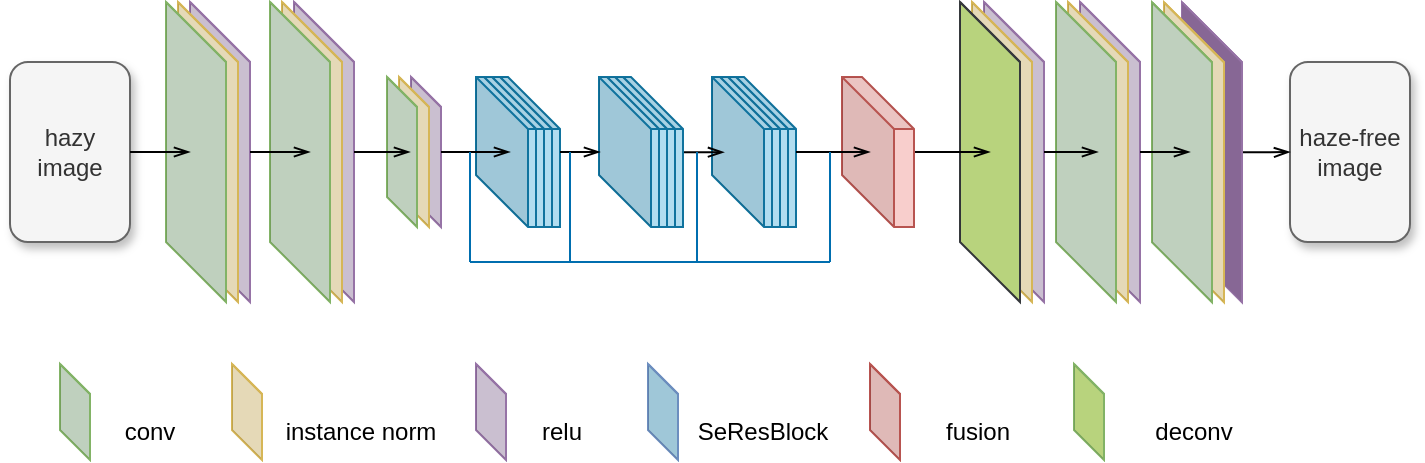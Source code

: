 <mxfile version="10.6.1" type="github"><diagram id="OZsSLRFPgL-P5EISo9Fp" name="Page-1"><mxGraphModel dx="1162" dy="637" grid="1" gridSize="10" guides="1" tooltips="1" connect="1" arrows="1" fold="1" page="1" pageScale="1" pageWidth="413" pageHeight="583" background="none" math="0" shadow="0"><root><mxCell id="0"/><mxCell id="1" parent="0"/><mxCell id="ChwU_wqChH2B4T0w6BiJ-71" value="" style="shape=cube;whiteSpace=wrap;html=1;boundedLbl=1;backgroundOutline=1;darkOpacity=0.05;darkOpacity2=0.1;size=26;shadow=0;comic=0;fillColor=#b1ddf0;strokeColor=#10739e;" parent="1" vertex="1"><mxGeometry x="285" y="167.5" width="30" height="75" as="geometry"/></mxCell><mxCell id="ChwU_wqChH2B4T0w6BiJ-1" value="hazy&lt;br&gt;image&lt;br&gt;" style="rounded=1;whiteSpace=wrap;html=1;fillColor=#f5f5f5;strokeColor=#666666;fontColor=#333333;shadow=1;" parent="1" vertex="1"><mxGeometry x="40" y="160" width="60" height="90" as="geometry"/></mxCell><mxCell id="ChwU_wqChH2B4T0w6BiJ-2" value="haze-free&lt;br&gt;image&lt;br&gt;" style="rounded=1;whiteSpace=wrap;html=1;fillColor=#f5f5f5;strokeColor=#666666;fontColor=#333333;shadow=1;" parent="1" vertex="1"><mxGeometry x="680" y="160" width="60" height="90" as="geometry"/></mxCell><mxCell id="ChwU_wqChH2B4T0w6BiJ-3" value="" style="shape=cube;whiteSpace=wrap;html=1;boundedLbl=1;backgroundOutline=1;darkOpacity=0.05;darkOpacity2=0.1;size=30;shadow=0;comic=0;fillColor=#e1d5e7;strokeColor=#9673a6;" parent="1" vertex="1"><mxGeometry x="130" y="130" width="30" height="150" as="geometry"/></mxCell><mxCell id="ChwU_wqChH2B4T0w6BiJ-4" value="" style="shape=cube;whiteSpace=wrap;html=1;boundedLbl=1;backgroundOutline=1;darkOpacity=0.05;darkOpacity2=0.1;size=30;shadow=0;comic=0;fillColor=#fff2cc;strokeColor=#d6b656;" parent="1" vertex="1"><mxGeometry x="124" y="130" width="30" height="150" as="geometry"/></mxCell><mxCell id="ChwU_wqChH2B4T0w6BiJ-5" value="" style="shape=cube;whiteSpace=wrap;html=1;boundedLbl=1;backgroundOutline=1;darkOpacity=0.05;darkOpacity2=0.1;size=30;shadow=0;comic=0;fillColor=#d5e8d4;strokeColor=#82b366;" parent="1" vertex="1"><mxGeometry x="118" y="130" width="30" height="150" as="geometry"/></mxCell><mxCell id="ChwU_wqChH2B4T0w6BiJ-44" value="" style="shape=cube;whiteSpace=wrap;html=1;boundedLbl=1;backgroundOutline=1;darkOpacity=0.05;darkOpacity2=0.1;size=30;shadow=0;comic=0;fillColor=#e1d5e7;strokeColor=#9673a6;" parent="1" vertex="1"><mxGeometry x="182" y="130" width="30" height="150" as="geometry"/></mxCell><mxCell id="ChwU_wqChH2B4T0w6BiJ-45" value="" style="shape=cube;whiteSpace=wrap;html=1;boundedLbl=1;backgroundOutline=1;darkOpacity=0.05;darkOpacity2=0.1;size=30;shadow=0;comic=0;fillColor=#fff2cc;strokeColor=#d6b656;" parent="1" vertex="1"><mxGeometry x="176" y="130" width="30" height="150" as="geometry"/></mxCell><mxCell id="ChwU_wqChH2B4T0w6BiJ-46" value="" style="shape=cube;whiteSpace=wrap;html=1;boundedLbl=1;backgroundOutline=1;darkOpacity=0.05;darkOpacity2=0.1;size=30;shadow=0;comic=0;fillColor=#d5e8d4;strokeColor=#82b366;" parent="1" vertex="1"><mxGeometry x="170" y="130" width="30" height="150" as="geometry"/></mxCell><mxCell id="ChwU_wqChH2B4T0w6BiJ-48" value="" style="shape=cube;whiteSpace=wrap;html=1;boundedLbl=1;backgroundOutline=1;darkOpacity=0.05;darkOpacity2=0.1;size=30;shadow=0;comic=0;fillColor=#e1d5e7;strokeColor=#9673a6;gradientColor=none;" parent="1" vertex="1"><mxGeometry x="240.5" y="167.5" width="15" height="75" as="geometry"/></mxCell><mxCell id="ChwU_wqChH2B4T0w6BiJ-49" value="" style="shape=cube;whiteSpace=wrap;html=1;boundedLbl=1;backgroundOutline=1;darkOpacity=0.05;darkOpacity2=0.1;size=30;shadow=0;comic=0;fillColor=#fff2cc;strokeColor=#d6b656;gradientColor=none;" parent="1" vertex="1"><mxGeometry x="234.5" y="167.5" width="15" height="75" as="geometry"/></mxCell><mxCell id="ChwU_wqChH2B4T0w6BiJ-50" value="" style="shape=cube;whiteSpace=wrap;html=1;boundedLbl=1;backgroundOutline=1;darkOpacity=0.05;darkOpacity2=0.1;size=30;shadow=0;comic=0;fillColor=#d5e8d4;strokeColor=#82b366;gradientColor=none;" parent="1" vertex="1"><mxGeometry x="228.5" y="167.5" width="15" height="75" as="geometry"/></mxCell><mxCell id="ChwU_wqChH2B4T0w6BiJ-70" value="" style="shape=cube;whiteSpace=wrap;html=1;boundedLbl=1;backgroundOutline=1;darkOpacity=0.05;darkOpacity2=0.1;size=26;shadow=0;comic=0;fillColor=#b1ddf0;strokeColor=#10739e;" parent="1" vertex="1"><mxGeometry x="281" y="167.5" width="30" height="75" as="geometry"/></mxCell><mxCell id="ChwU_wqChH2B4T0w6BiJ-69" value="" style="shape=cube;whiteSpace=wrap;html=1;boundedLbl=1;backgroundOutline=1;darkOpacity=0.05;darkOpacity2=0.1;size=26;shadow=0;comic=0;fillColor=#b1ddf0;strokeColor=#10739e;" parent="1" vertex="1"><mxGeometry x="277" y="167.5" width="30" height="75" as="geometry"/></mxCell><mxCell id="ChwU_wqChH2B4T0w6BiJ-54" value="" style="shape=cube;whiteSpace=wrap;html=1;boundedLbl=1;backgroundOutline=1;darkOpacity=0.05;darkOpacity2=0.1;size=26;shadow=0;comic=0;fillColor=#b1ddf0;strokeColor=#10739e;" parent="1" vertex="1"><mxGeometry x="273" y="167.5" width="30" height="75" as="geometry"/></mxCell><mxCell id="ChwU_wqChH2B4T0w6BiJ-72" value="" style="shape=cube;whiteSpace=wrap;html=1;boundedLbl=1;backgroundOutline=1;darkOpacity=0.05;darkOpacity2=0.1;size=26;shadow=0;comic=0;fillColor=#b1ddf0;strokeColor=#10739e;" parent="1" vertex="1"><mxGeometry x="346.5" y="167.5" width="30" height="75" as="geometry"/></mxCell><mxCell id="ChwU_wqChH2B4T0w6BiJ-73" value="" style="shape=cube;whiteSpace=wrap;html=1;boundedLbl=1;backgroundOutline=1;darkOpacity=0.05;darkOpacity2=0.1;size=26;shadow=0;comic=0;fillColor=#b1ddf0;strokeColor=#10739e;" parent="1" vertex="1"><mxGeometry x="342.5" y="167.5" width="30" height="75" as="geometry"/></mxCell><mxCell id="ChwU_wqChH2B4T0w6BiJ-74" value="" style="shape=cube;whiteSpace=wrap;html=1;boundedLbl=1;backgroundOutline=1;darkOpacity=0.05;darkOpacity2=0.1;size=26;shadow=0;comic=0;fillColor=#b1ddf0;strokeColor=#10739e;" parent="1" vertex="1"><mxGeometry x="338.5" y="167.5" width="30" height="75" as="geometry"/></mxCell><mxCell id="ChwU_wqChH2B4T0w6BiJ-75" value="" style="shape=cube;whiteSpace=wrap;html=1;boundedLbl=1;backgroundOutline=1;darkOpacity=0.05;darkOpacity2=0.1;size=26;shadow=0;comic=0;fillColor=#b1ddf0;strokeColor=#10739e;" parent="1" vertex="1"><mxGeometry x="334.5" y="167.5" width="30" height="75" as="geometry"/></mxCell><mxCell id="ChwU_wqChH2B4T0w6BiJ-80" value="" style="shape=cube;whiteSpace=wrap;html=1;boundedLbl=1;backgroundOutline=1;darkOpacity=0.05;darkOpacity2=0.1;size=26;shadow=0;comic=0;fillColor=#b1ddf0;strokeColor=#10739e;" parent="1" vertex="1"><mxGeometry x="403" y="167.5" width="30" height="75" as="geometry"/></mxCell><mxCell id="ChwU_wqChH2B4T0w6BiJ-81" value="" style="shape=cube;whiteSpace=wrap;html=1;boundedLbl=1;backgroundOutline=1;darkOpacity=0.05;darkOpacity2=0.1;size=26;shadow=0;comic=0;fillColor=#b1ddf0;strokeColor=#10739e;" parent="1" vertex="1"><mxGeometry x="399" y="167.5" width="30" height="75" as="geometry"/></mxCell><mxCell id="ChwU_wqChH2B4T0w6BiJ-82" value="" style="shape=cube;whiteSpace=wrap;html=1;boundedLbl=1;backgroundOutline=1;darkOpacity=0.05;darkOpacity2=0.1;size=26;shadow=0;comic=0;fillColor=#b1ddf0;strokeColor=#10739e;" parent="1" vertex="1"><mxGeometry x="395" y="167.5" width="30" height="75" as="geometry"/></mxCell><mxCell id="ChwU_wqChH2B4T0w6BiJ-83" value="" style="shape=cube;whiteSpace=wrap;html=1;boundedLbl=1;backgroundOutline=1;darkOpacity=0.05;darkOpacity2=0.1;size=26;shadow=0;comic=0;fillColor=#b1ddf0;strokeColor=#10739e;" parent="1" vertex="1"><mxGeometry x="391" y="167.5" width="30" height="75" as="geometry"/></mxCell><mxCell id="ChwU_wqChH2B4T0w6BiJ-88" value="" style="shape=cube;whiteSpace=wrap;html=1;boundedLbl=1;backgroundOutline=1;darkOpacity=0.05;darkOpacity2=0.1;size=30;shadow=0;comic=0;fillColor=#e1d5e7;strokeColor=#9673a6;labelBackgroundColor=none;fontColor=#000000;" parent="1" vertex="1"><mxGeometry x="527" y="130" width="30" height="150" as="geometry"/></mxCell><mxCell id="ChwU_wqChH2B4T0w6BiJ-89" value="" style="shape=cube;whiteSpace=wrap;html=1;boundedLbl=1;backgroundOutline=1;darkOpacity=0.05;darkOpacity2=0.1;size=30;shadow=0;comic=0;fillColor=#fff2cc;strokeColor=#d6b656;labelBackgroundColor=none;fontColor=#000000;" parent="1" vertex="1"><mxGeometry x="521" y="130" width="30" height="150" as="geometry"/></mxCell><mxCell id="ChwU_wqChH2B4T0w6BiJ-90" value="" style="shape=cube;whiteSpace=wrap;html=1;boundedLbl=1;backgroundOutline=1;darkOpacity=0.05;darkOpacity2=0.1;size=30;shadow=0;comic=0;fillColor=#cdeb8b;strokeColor=#36393d;labelBackgroundColor=none;" parent="1" vertex="1"><mxGeometry x="515" y="130" width="30" height="150" as="geometry"/></mxCell><mxCell id="ChwU_wqChH2B4T0w6BiJ-92" value="" style="shape=cube;whiteSpace=wrap;html=1;boundedLbl=1;backgroundOutline=1;darkOpacity=0.05;darkOpacity2=0.1;size=30;shadow=0;comic=0;fillColor=#e1d5e7;strokeColor=#9673a6;labelBackgroundColor=none;fontColor=#000000;" parent="1" vertex="1"><mxGeometry x="575" y="130" width="30" height="150" as="geometry"/></mxCell><mxCell id="ChwU_wqChH2B4T0w6BiJ-93" value="" style="shape=cube;whiteSpace=wrap;html=1;boundedLbl=1;backgroundOutline=1;darkOpacity=0.05;darkOpacity2=0.1;size=30;shadow=0;comic=0;fillColor=#fff2cc;strokeColor=#d6b656;labelBackgroundColor=none;fontColor=#000000;" parent="1" vertex="1"><mxGeometry x="569" y="130" width="30" height="150" as="geometry"/></mxCell><mxCell id="ChwU_wqChH2B4T0w6BiJ-94" value="" style="shape=cube;whiteSpace=wrap;html=1;boundedLbl=1;backgroundOutline=1;darkOpacity=0.05;darkOpacity2=0.1;size=30;shadow=0;comic=0;fillColor=#d5e8d4;strokeColor=#82b366;labelBackgroundColor=none;fontColor=#000000;" parent="1" vertex="1"><mxGeometry x="563" y="130" width="30" height="150" as="geometry"/></mxCell><mxCell id="ChwU_wqChH2B4T0w6BiJ-175" value="" style="edgeStyle=orthogonalEdgeStyle;curved=1;jumpSize=3;orthogonalLoop=1;jettySize=auto;html=1;endArrow=openThin;endFill=0;strokeColor=#000000;fontColor=#000000;" parent="1" source="ChwU_wqChH2B4T0w6BiJ-99" target="ChwU_wqChH2B4T0w6BiJ-2" edge="1"><mxGeometry relative="1" as="geometry"/></mxCell><mxCell id="ChwU_wqChH2B4T0w6BiJ-99" value="" style="shape=cube;whiteSpace=wrap;html=1;boundedLbl=1;backgroundOutline=1;darkOpacity=0.05;darkOpacity2=0.1;size=30;shadow=0;comic=0;fillColor=#9673A6;strokeColor=#9673a6;labelBackgroundColor=none;fontColor=#000000;" parent="1" vertex="1"><mxGeometry x="626" y="130.121" width="30" height="150" as="geometry"/></mxCell><mxCell id="ChwU_wqChH2B4T0w6BiJ-100" value="" style="shape=cube;whiteSpace=wrap;html=1;boundedLbl=1;backgroundOutline=1;darkOpacity=0.05;darkOpacity2=0.1;size=30;shadow=0;comic=0;fillColor=#fff2cc;strokeColor=#d6b656;labelBackgroundColor=none;fontColor=#000000;" parent="1" vertex="1"><mxGeometry x="617" y="130.121" width="30" height="150" as="geometry"/></mxCell><mxCell id="ChwU_wqChH2B4T0w6BiJ-101" value="" style="shape=cube;whiteSpace=wrap;html=1;boundedLbl=1;backgroundOutline=1;darkOpacity=0.05;darkOpacity2=0.1;size=30;shadow=0;comic=0;fillColor=#d5e8d4;strokeColor=#82b366;labelBackgroundColor=none;fontColor=#000000;" parent="1" vertex="1"><mxGeometry x="611" y="130.121" width="30" height="150" as="geometry"/></mxCell><mxCell id="ChwU_wqChH2B4T0w6BiJ-169" value="" style="edgeStyle=orthogonalEdgeStyle;curved=1;jumpSize=3;orthogonalLoop=1;jettySize=auto;html=1;endArrow=openThin;endFill=0;strokeColor=#000000;fontColor=#000000;" parent="1" source="ChwU_wqChH2B4T0w6BiJ-109" edge="1"><mxGeometry relative="1" as="geometry"><mxPoint x="530" y="205" as="targetPoint"/></mxGeometry></mxCell><mxCell id="ChwU_wqChH2B4T0w6BiJ-109" value="" style="shape=cube;whiteSpace=wrap;html=1;boundedLbl=1;backgroundOutline=1;darkOpacity=0.05;darkOpacity2=0.1;size=26;shadow=0;comic=0;fillColor=#f8cecc;labelBackgroundColor=none;strokeColor=#b85450;gradientColor=none;" parent="1" vertex="1"><mxGeometry x="456" y="167.5" width="36" height="75" as="geometry"/></mxCell><mxCell id="ChwU_wqChH2B4T0w6BiJ-159" value="" style="edgeStyle=orthogonalEdgeStyle;rounded=0;orthogonalLoop=1;jettySize=auto;html=1;endArrow=openThin;endFill=0;strokeColor=#000000;fontColor=#000000;" parent="1" source="ChwU_wqChH2B4T0w6BiJ-1" edge="1"><mxGeometry relative="1" as="geometry"><mxPoint x="130" y="205" as="targetPoint"/></mxGeometry></mxCell><mxCell id="ChwU_wqChH2B4T0w6BiJ-162" value="" style="edgeStyle=orthogonalEdgeStyle;rounded=0;orthogonalLoop=1;jettySize=auto;html=1;endArrow=openThin;endFill=0;strokeColor=#000000;fontColor=#000000;" parent="1" source="ChwU_wqChH2B4T0w6BiJ-3" edge="1"><mxGeometry relative="1" as="geometry"><mxPoint x="190" y="205" as="targetPoint"/></mxGeometry></mxCell><mxCell id="ChwU_wqChH2B4T0w6BiJ-163" value="" style="edgeStyle=orthogonalEdgeStyle;orthogonalLoop=1;jettySize=auto;html=1;endArrow=openThin;endFill=0;strokeColor=#000000;fontColor=#000000;jumpSize=3;curved=1;" parent="1" source="ChwU_wqChH2B4T0w6BiJ-44" edge="1"><mxGeometry relative="1" as="geometry"><mxPoint x="240" y="205" as="targetPoint"/></mxGeometry></mxCell><mxCell id="ChwU_wqChH2B4T0w6BiJ-164" value="" style="edgeStyle=orthogonalEdgeStyle;curved=1;jumpSize=3;orthogonalLoop=1;jettySize=auto;html=1;endArrow=openThin;endFill=0;strokeColor=#000000;fontColor=#000000;" parent="1" source="ChwU_wqChH2B4T0w6BiJ-48" edge="1"><mxGeometry relative="1" as="geometry"><mxPoint x="290" y="205" as="targetPoint"/></mxGeometry></mxCell><mxCell id="ChwU_wqChH2B4T0w6BiJ-168" value="" style="edgeStyle=orthogonalEdgeStyle;curved=1;jumpSize=3;orthogonalLoop=1;jettySize=auto;html=1;endArrow=openThin;endFill=0;strokeColor=#000000;fontColor=#000000;" parent="1" source="ChwU_wqChH2B4T0w6BiJ-80" edge="1"><mxGeometry relative="1" as="geometry"><mxPoint x="470" y="205" as="targetPoint"/></mxGeometry></mxCell><mxCell id="ChwU_wqChH2B4T0w6BiJ-170" value="" style="edgeStyle=orthogonalEdgeStyle;curved=1;jumpSize=3;orthogonalLoop=1;jettySize=auto;html=1;endArrow=openThin;endFill=0;strokeColor=#000000;fontColor=#000000;" parent="1" source="ChwU_wqChH2B4T0w6BiJ-88" edge="1"><mxGeometry relative="1" as="geometry"><mxPoint x="584" y="205" as="targetPoint"/></mxGeometry></mxCell><mxCell id="ChwU_wqChH2B4T0w6BiJ-171" value="" style="edgeStyle=orthogonalEdgeStyle;curved=1;jumpSize=3;orthogonalLoop=1;jettySize=auto;html=1;endArrow=openThin;endFill=0;strokeColor=#000000;fontColor=#000000;" parent="1" source="ChwU_wqChH2B4T0w6BiJ-92" edge="1"><mxGeometry relative="1" as="geometry"><mxPoint x="630" y="205" as="targetPoint"/></mxGeometry></mxCell><mxCell id="ChwU_wqChH2B4T0w6BiJ-179" value="" style="edgeStyle=orthogonalEdgeStyle;curved=1;jumpSize=3;orthogonalLoop=1;jettySize=auto;html=1;endArrow=openThin;endFill=0;strokeColor=#000000;fontColor=#000000;" parent="1" source="ChwU_wqChH2B4T0w6BiJ-71" edge="1"><mxGeometry relative="1" as="geometry"><mxPoint x="335" y="205" as="targetPoint"/><Array as="points"/></mxGeometry></mxCell><mxCell id="ChwU_wqChH2B4T0w6BiJ-181" value="" style="edgeStyle=orthogonalEdgeStyle;curved=1;jumpSize=3;orthogonalLoop=1;jettySize=auto;html=1;endArrow=openThin;endFill=0;strokeColor=#000000;fontColor=#000000;" parent="1" edge="1"><mxGeometry relative="1" as="geometry"><mxPoint x="377" y="205.065" as="sourcePoint"/><mxPoint x="397" y="205" as="targetPoint"/><Array as="points"/></mxGeometry></mxCell><mxCell id="ChwU_wqChH2B4T0w6BiJ-199" value="" style="endArrow=none;html=1;strokeColor=#006EAF;fontColor=#000000;fillColor=#1ba1e2;" parent="1" edge="1"><mxGeometry width="50" height="50" relative="1" as="geometry"><mxPoint x="270" y="260" as="sourcePoint"/><mxPoint x="270" y="205" as="targetPoint"/></mxGeometry></mxCell><mxCell id="ChwU_wqChH2B4T0w6BiJ-200" value="" style="endArrow=none;html=1;strokeColor=#006EAF;fontColor=#000000;fillColor=#1ba1e2;" parent="1" edge="1"><mxGeometry width="50" height="50" relative="1" as="geometry"><mxPoint x="320" y="260" as="sourcePoint"/><mxPoint x="320" y="205" as="targetPoint"/></mxGeometry></mxCell><mxCell id="ChwU_wqChH2B4T0w6BiJ-202" value="" style="endArrow=none;html=1;strokeColor=#006EAF;fontColor=#000000;fillColor=#1ba1e2;" parent="1" edge="1"><mxGeometry width="50" height="50" relative="1" as="geometry"><mxPoint x="383.5" y="260" as="sourcePoint"/><mxPoint x="383.5" y="205" as="targetPoint"/></mxGeometry></mxCell><mxCell id="ChwU_wqChH2B4T0w6BiJ-203" value="" style="endArrow=none;html=1;strokeColor=#006EAF;fontColor=#000000;fillColor=#1ba1e2;" parent="1" edge="1"><mxGeometry width="50" height="50" relative="1" as="geometry"><mxPoint x="450" y="260" as="sourcePoint"/><mxPoint x="450" y="205" as="targetPoint"/></mxGeometry></mxCell><mxCell id="ChwU_wqChH2B4T0w6BiJ-204" value="" style="endArrow=none;html=1;strokeColor=#006EAF;fontColor=#000000;fillColor=#1ba1e2;" parent="1" edge="1"><mxGeometry width="50" height="50" relative="1" as="geometry"><mxPoint x="270" y="260" as="sourcePoint"/><mxPoint x="450" y="260" as="targetPoint"/></mxGeometry></mxCell><mxCell id="XC2jwFjUq8Sf5zJhPhcc-1" value="" style="shape=cube;whiteSpace=wrap;html=1;boundedLbl=1;backgroundOutline=1;darkOpacity=0.05;darkOpacity2=0.1;size=30;shadow=0;comic=0;fillColor=#d5e8d4;strokeColor=#82b366;" vertex="1" parent="1"><mxGeometry x="65" y="311" width="15" height="48" as="geometry"/></mxCell><mxCell id="XC2jwFjUq8Sf5zJhPhcc-18" value="" style="shape=cube;whiteSpace=wrap;html=1;boundedLbl=1;backgroundOutline=1;darkOpacity=0.05;darkOpacity2=0.1;size=30;shadow=0;comic=0;fillColor=#fff2cc;strokeColor=#d6b656;" vertex="1" parent="1"><mxGeometry x="151" y="311" width="15" height="48" as="geometry"/></mxCell><mxCell id="XC2jwFjUq8Sf5zJhPhcc-19" value="" style="shape=cube;whiteSpace=wrap;html=1;boundedLbl=1;backgroundOutline=1;darkOpacity=0.05;darkOpacity2=0.1;size=30;shadow=0;comic=0;fillColor=#e1d5e7;strokeColor=#9673a6;" vertex="1" parent="1"><mxGeometry x="273" y="311" width="15" height="48" as="geometry"/></mxCell><mxCell id="XC2jwFjUq8Sf5zJhPhcc-20" value="" style="shape=cube;whiteSpace=wrap;html=1;boundedLbl=1;backgroundOutline=1;darkOpacity=0.05;darkOpacity2=0.1;size=30;shadow=0;comic=0;fillColor=#B1DDF0;strokeColor=#6c8ebf;" vertex="1" parent="1"><mxGeometry x="359" y="311" width="15" height="48" as="geometry"/></mxCell><mxCell id="XC2jwFjUq8Sf5zJhPhcc-21" value="" style="shape=cube;whiteSpace=wrap;html=1;boundedLbl=1;backgroundOutline=1;darkOpacity=0.05;darkOpacity2=0.1;size=30;shadow=0;comic=0;fillColor=#f8cecc;strokeColor=#b85450;" vertex="1" parent="1"><mxGeometry x="470" y="311" width="15" height="48" as="geometry"/></mxCell><mxCell id="XC2jwFjUq8Sf5zJhPhcc-22" value="" style="shape=cube;whiteSpace=wrap;html=1;boundedLbl=1;backgroundOutline=1;darkOpacity=0.05;darkOpacity2=0.1;size=30;shadow=0;comic=0;fillColor=#CDEB8B;strokeColor=#82b366;" vertex="1" parent="1"><mxGeometry x="572" y="311" width="15" height="48" as="geometry"/></mxCell><mxCell id="XC2jwFjUq8Sf5zJhPhcc-23" value="conv" style="text;html=1;strokeColor=none;fillColor=none;align=center;verticalAlign=middle;whiteSpace=wrap;rounded=0;" vertex="1" parent="1"><mxGeometry x="90" y="335" width="40" height="20" as="geometry"/></mxCell><mxCell id="XC2jwFjUq8Sf5zJhPhcc-24" value="instance norm" style="text;html=1;strokeColor=none;fillColor=none;align=center;verticalAlign=middle;whiteSpace=wrap;rounded=0;" vertex="1" parent="1"><mxGeometry x="170" y="335" width="91" height="20" as="geometry"/></mxCell><mxCell id="XC2jwFjUq8Sf5zJhPhcc-25" value="relu" style="text;html=1;strokeColor=none;fillColor=none;align=center;verticalAlign=middle;whiteSpace=wrap;rounded=0;" vertex="1" parent="1"><mxGeometry x="296" y="335" width="40" height="20" as="geometry"/></mxCell><mxCell id="XC2jwFjUq8Sf5zJhPhcc-26" value="SeResBlock" style="text;html=1;strokeColor=none;fillColor=none;align=center;verticalAlign=middle;whiteSpace=wrap;rounded=0;" vertex="1" parent="1"><mxGeometry x="383" y="335" width="67" height="20" as="geometry"/></mxCell><mxCell id="XC2jwFjUq8Sf5zJhPhcc-27" value="fusion" style="text;html=1;strokeColor=none;fillColor=none;align=center;verticalAlign=middle;whiteSpace=wrap;rounded=0;" vertex="1" parent="1"><mxGeometry x="497" y="335" width="54" height="20" as="geometry"/></mxCell><mxCell id="XC2jwFjUq8Sf5zJhPhcc-28" value="deconv" style="text;html=1;strokeColor=none;fillColor=none;align=center;verticalAlign=middle;whiteSpace=wrap;rounded=0;" vertex="1" parent="1"><mxGeometry x="605" y="335" width="54" height="20" as="geometry"/></mxCell></root></mxGraphModel></diagram></mxfile>